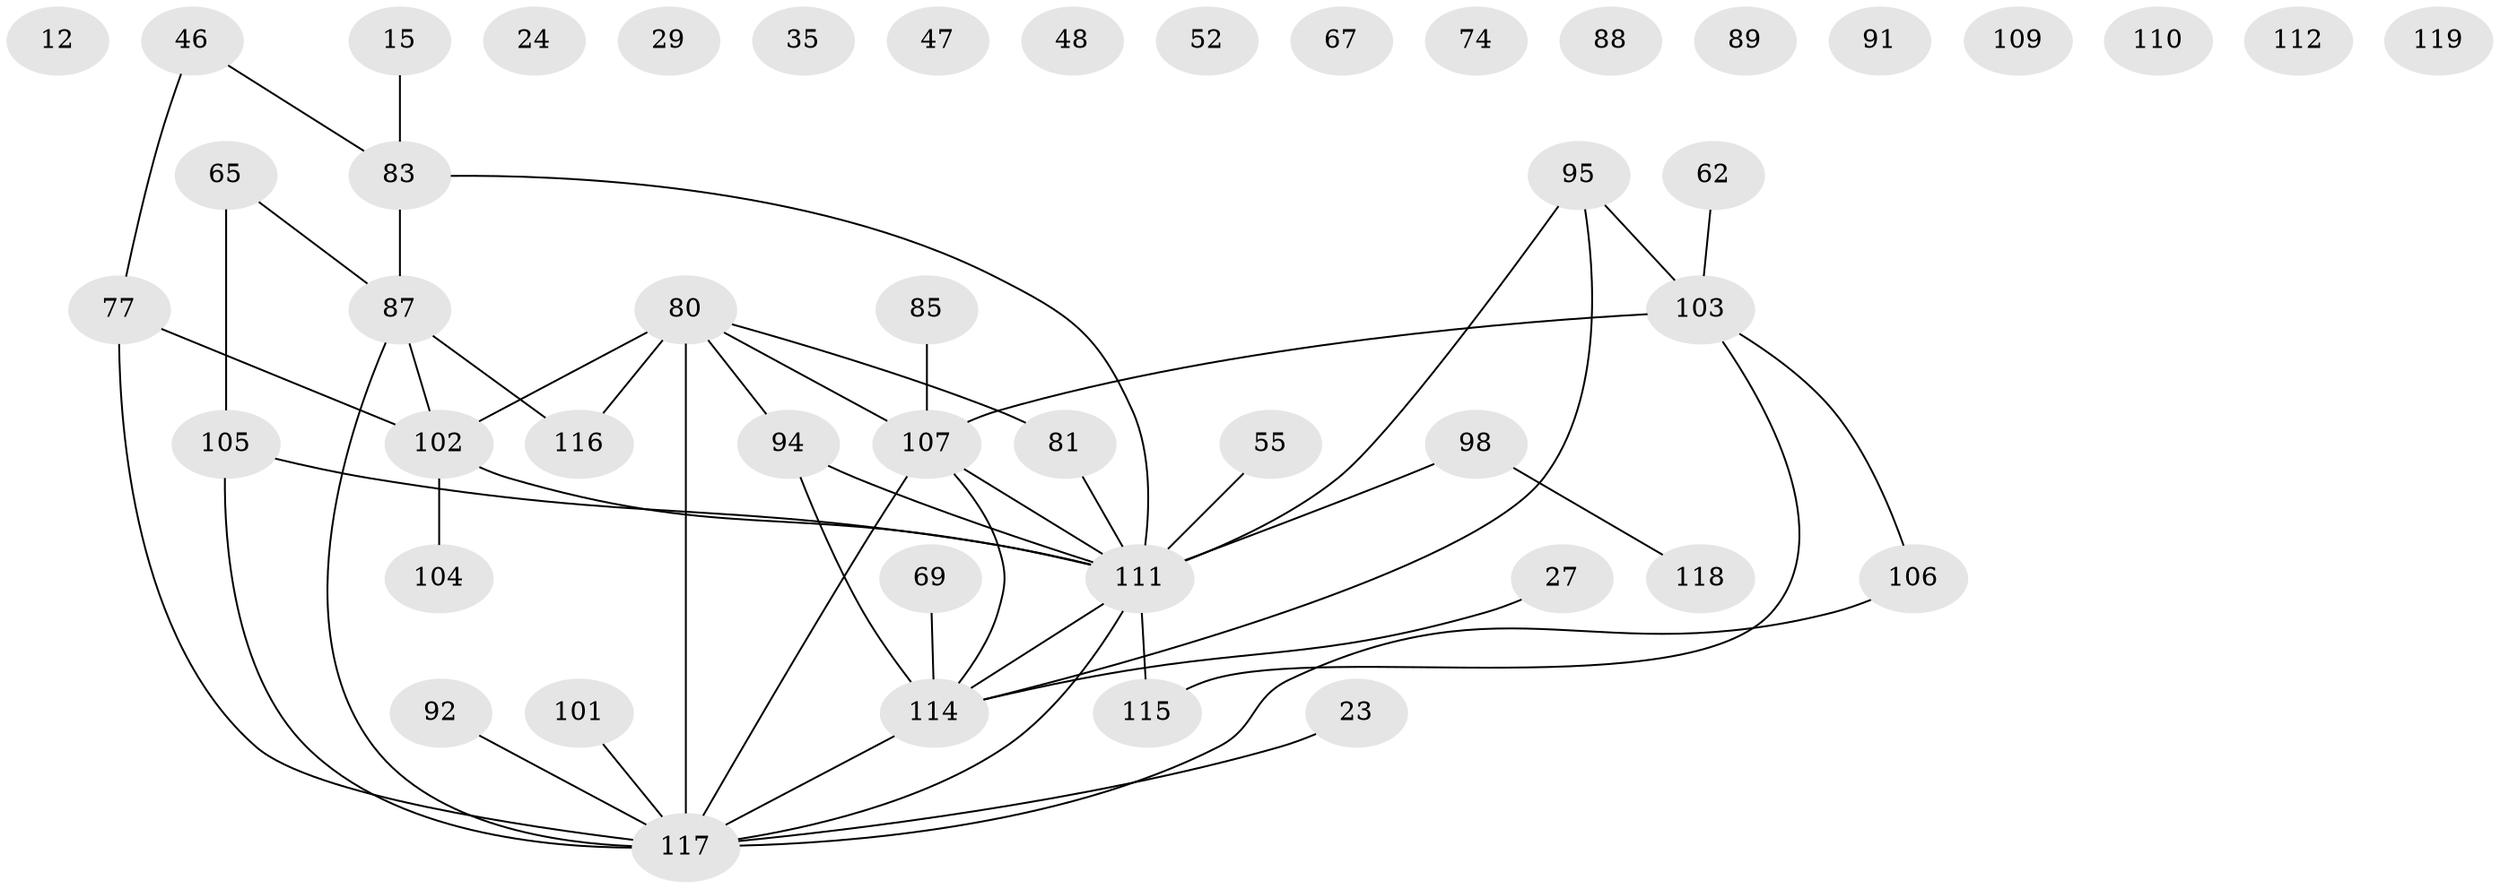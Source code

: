 // original degree distribution, {5: 0.05042016806722689, 2: 0.25210084033613445, 3: 0.18487394957983194, 1: 0.17647058823529413, 0: 0.13445378151260504, 4: 0.15126050420168066, 6: 0.04201680672268908, 9: 0.008403361344537815}
// Generated by graph-tools (version 1.1) at 2025/44/03/04/25 21:44:10]
// undirected, 47 vertices, 49 edges
graph export_dot {
graph [start="1"]
  node [color=gray90,style=filled];
  12;
  15 [super="+5"];
  23;
  24;
  27;
  29;
  35;
  46;
  47;
  48;
  52;
  55;
  62;
  65 [super="+3"];
  67;
  69;
  74;
  77 [super="+21+36"];
  80 [super="+32+60"];
  81 [super="+4+73"];
  83 [super="+26"];
  85;
  87 [super="+82"];
  88;
  89;
  91;
  92;
  94 [super="+79"];
  95 [super="+28"];
  98;
  101;
  102 [super="+38"];
  103 [super="+42"];
  104 [super="+13"];
  105 [super="+99"];
  106;
  107 [super="+43+71+72"];
  109;
  110;
  111 [super="+2+75+70+100+76+108"];
  112;
  114 [super="+49+113+64+66"];
  115 [super="+11"];
  116 [super="+18"];
  117 [super="+84+97"];
  118 [super="+44"];
  119;
  15 -- 83;
  23 -- 117;
  27 -- 114;
  46 -- 83;
  46 -- 77;
  55 -- 111;
  62 -- 103;
  65 -- 87;
  65 -- 105 [weight=2];
  69 -- 114;
  77 -- 117 [weight=3];
  77 -- 102;
  80 -- 102 [weight=3];
  80 -- 81;
  80 -- 116;
  80 -- 117 [weight=4];
  80 -- 107;
  80 -- 94;
  81 -- 111;
  83 -- 87 [weight=2];
  83 -- 111;
  85 -- 107;
  87 -- 116;
  87 -- 102;
  87 -- 117;
  92 -- 117;
  94 -- 114;
  94 -- 111;
  95 -- 103;
  95 -- 111;
  95 -- 114 [weight=2];
  98 -- 118;
  98 -- 111;
  101 -- 117;
  102 -- 111 [weight=6];
  102 -- 104;
  103 -- 106;
  103 -- 115;
  103 -- 107 [weight=2];
  105 -- 111 [weight=4];
  105 -- 117;
  106 -- 117;
  107 -- 117;
  107 -- 111 [weight=3];
  107 -- 114;
  111 -- 115;
  111 -- 114;
  111 -- 117;
  114 -- 117 [weight=3];
}
